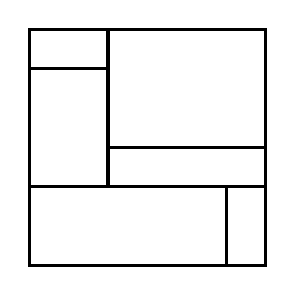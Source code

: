 \begin{tikzpicture}[very thick, scale=.5]
    \draw (0,5) rectangle (2,6);
    \draw (0,2) rectangle (2,5);
    \draw (2,3) rectangle (6,6);
    \draw (2,2) rectangle (6,3);
    \draw (0,0) rectangle (5,2);
    \draw (5,0) rectangle (6,2);
\end{tikzpicture}
